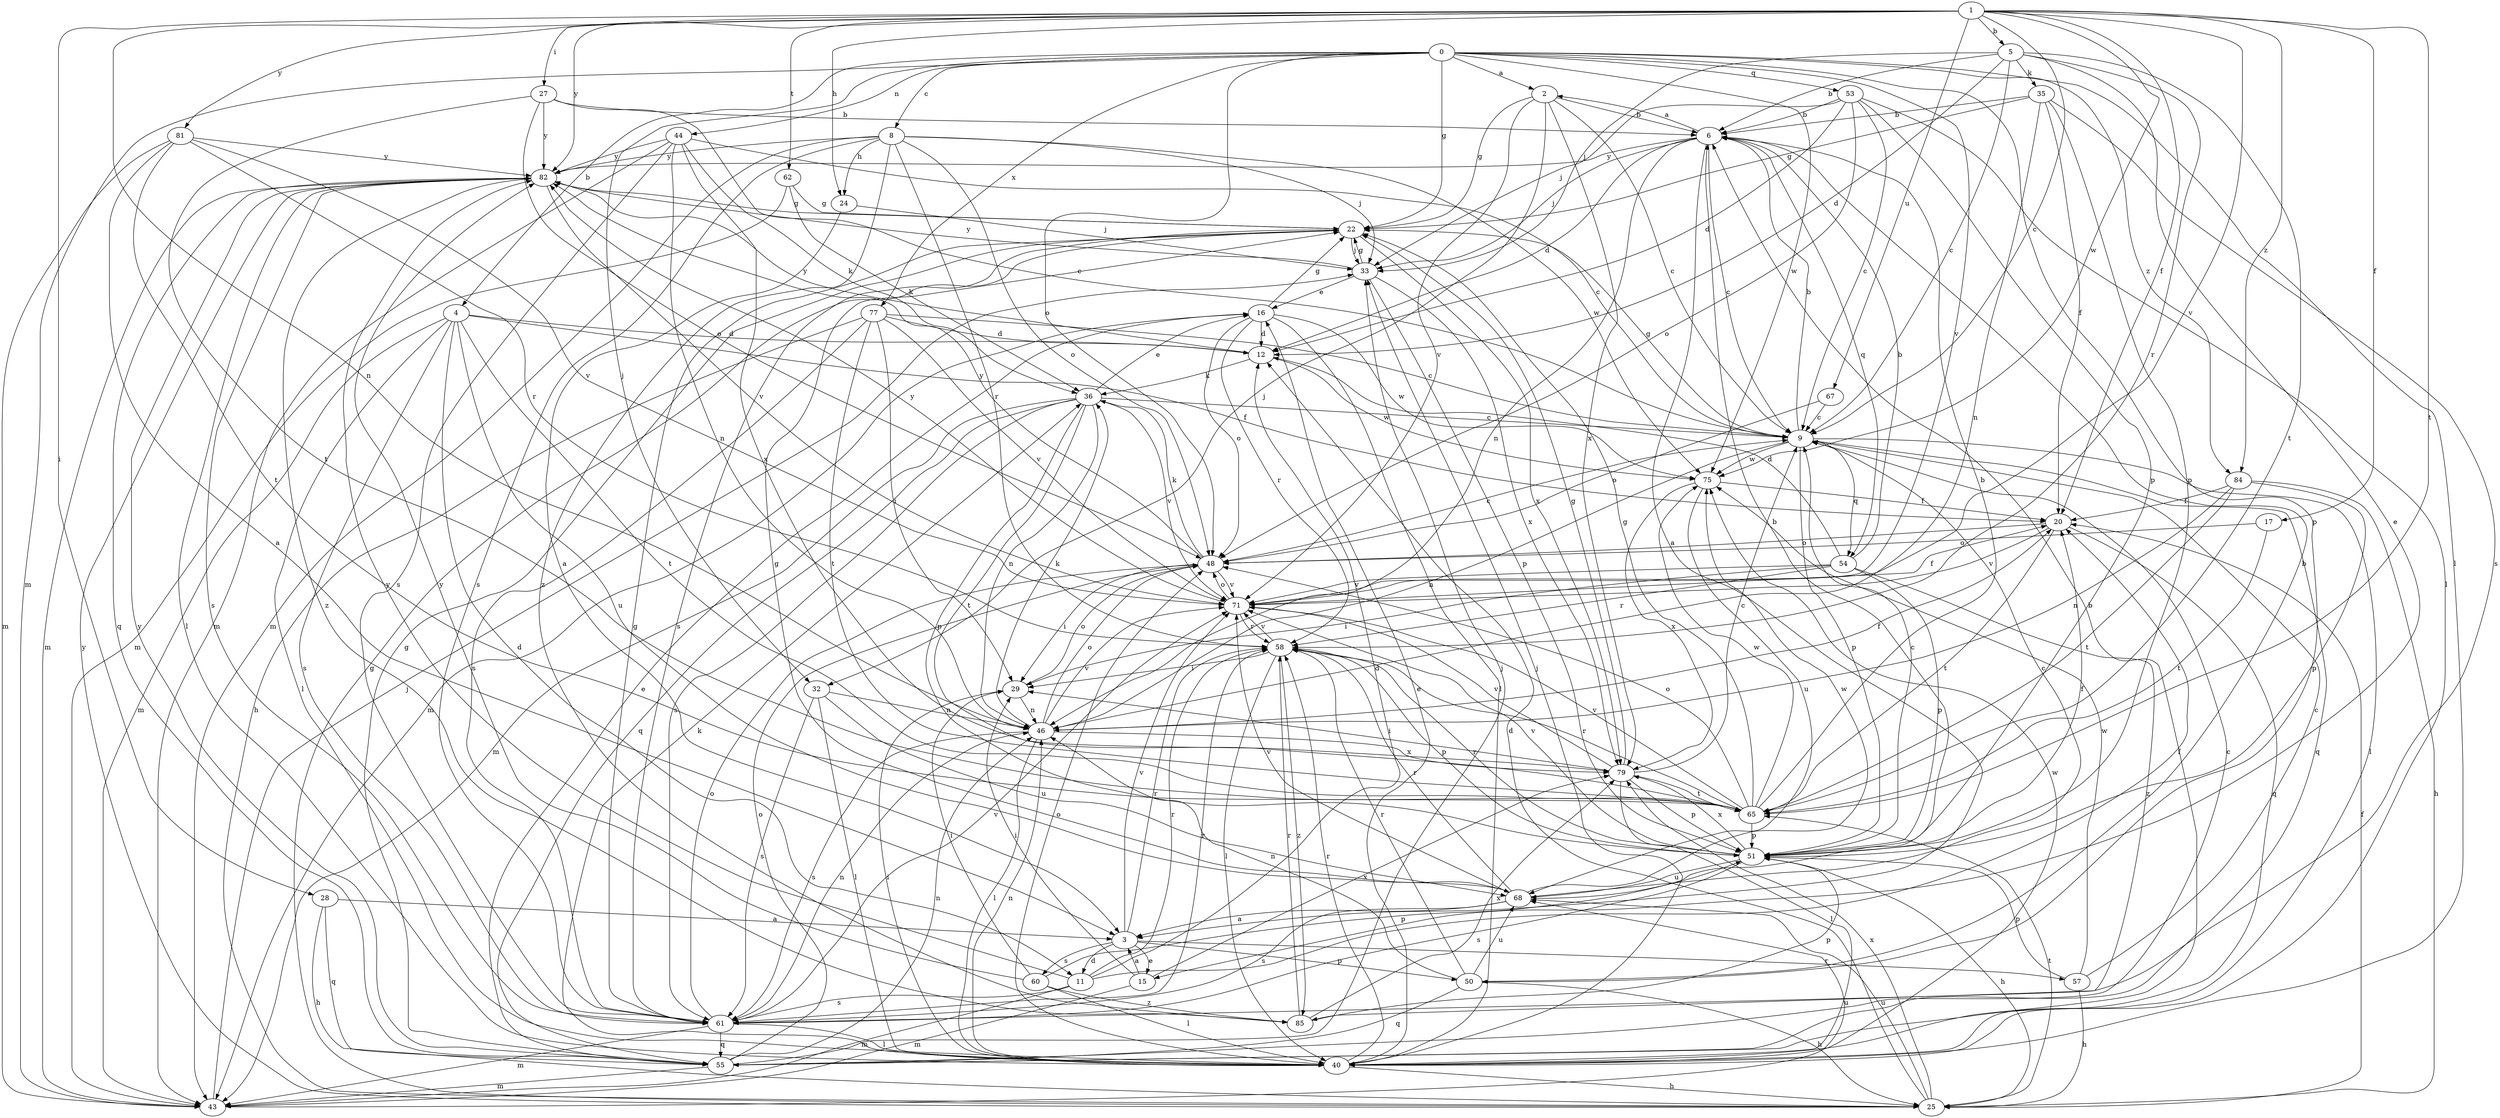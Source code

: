 strict digraph  {
0;
1;
2;
3;
4;
5;
6;
8;
9;
11;
12;
15;
16;
17;
20;
22;
24;
25;
27;
28;
29;
32;
33;
35;
36;
40;
43;
44;
46;
48;
50;
51;
53;
54;
55;
57;
58;
60;
61;
62;
65;
67;
68;
71;
75;
77;
79;
81;
82;
84;
85;
0 -> 2  [label=a];
0 -> 4  [label=b];
0 -> 8  [label=c];
0 -> 22  [label=g];
0 -> 32  [label=j];
0 -> 40  [label=l];
0 -> 43  [label=m];
0 -> 44  [label=n];
0 -> 48  [label=o];
0 -> 50  [label=p];
0 -> 53  [label=q];
0 -> 71  [label=v];
0 -> 75  [label=w];
0 -> 77  [label=x];
0 -> 84  [label=z];
1 -> 5  [label=b];
1 -> 9  [label=c];
1 -> 17  [label=f];
1 -> 20  [label=f];
1 -> 24  [label=h];
1 -> 27  [label=i];
1 -> 28  [label=i];
1 -> 46  [label=n];
1 -> 62  [label=t];
1 -> 65  [label=t];
1 -> 67  [label=u];
1 -> 71  [label=v];
1 -> 75  [label=w];
1 -> 81  [label=y];
1 -> 82  [label=y];
1 -> 84  [label=z];
2 -> 6  [label=b];
2 -> 9  [label=c];
2 -> 22  [label=g];
2 -> 32  [label=j];
2 -> 71  [label=v];
2 -> 79  [label=x];
3 -> 11  [label=d];
3 -> 15  [label=e];
3 -> 50  [label=p];
3 -> 57  [label=r];
3 -> 58  [label=r];
3 -> 60  [label=s];
3 -> 71  [label=v];
4 -> 11  [label=d];
4 -> 12  [label=d];
4 -> 20  [label=f];
4 -> 40  [label=l];
4 -> 43  [label=m];
4 -> 61  [label=s];
4 -> 65  [label=t];
4 -> 68  [label=u];
5 -> 6  [label=b];
5 -> 9  [label=c];
5 -> 12  [label=d];
5 -> 15  [label=e];
5 -> 33  [label=j];
5 -> 35  [label=k];
5 -> 58  [label=r];
5 -> 65  [label=t];
6 -> 2  [label=a];
6 -> 3  [label=a];
6 -> 9  [label=c];
6 -> 12  [label=d];
6 -> 33  [label=j];
6 -> 46  [label=n];
6 -> 54  [label=q];
6 -> 82  [label=y];
8 -> 24  [label=h];
8 -> 33  [label=j];
8 -> 43  [label=m];
8 -> 48  [label=o];
8 -> 58  [label=r];
8 -> 61  [label=s];
8 -> 75  [label=w];
8 -> 82  [label=y];
8 -> 85  [label=z];
9 -> 6  [label=b];
9 -> 22  [label=g];
9 -> 40  [label=l];
9 -> 46  [label=n];
9 -> 51  [label=p];
9 -> 54  [label=q];
9 -> 55  [label=q];
9 -> 75  [label=w];
11 -> 12  [label=d];
11 -> 20  [label=f];
11 -> 43  [label=m];
11 -> 58  [label=r];
11 -> 61  [label=s];
11 -> 82  [label=y];
12 -> 36  [label=k];
12 -> 75  [label=w];
12 -> 82  [label=y];
15 -> 3  [label=a];
15 -> 29  [label=i];
15 -> 43  [label=m];
15 -> 79  [label=x];
16 -> 12  [label=d];
16 -> 22  [label=g];
16 -> 40  [label=l];
16 -> 43  [label=m];
16 -> 48  [label=o];
16 -> 58  [label=r];
16 -> 75  [label=w];
17 -> 48  [label=o];
17 -> 65  [label=t];
20 -> 48  [label=o];
20 -> 55  [label=q];
20 -> 65  [label=t];
20 -> 71  [label=v];
22 -> 33  [label=j];
22 -> 61  [label=s];
22 -> 79  [label=x];
24 -> 3  [label=a];
24 -> 33  [label=j];
25 -> 12  [label=d];
25 -> 20  [label=f];
25 -> 22  [label=g];
25 -> 65  [label=t];
25 -> 68  [label=u];
25 -> 79  [label=x];
25 -> 82  [label=y];
27 -> 6  [label=b];
27 -> 9  [label=c];
27 -> 48  [label=o];
27 -> 65  [label=t];
27 -> 82  [label=y];
28 -> 3  [label=a];
28 -> 25  [label=h];
28 -> 55  [label=q];
29 -> 46  [label=n];
29 -> 48  [label=o];
32 -> 40  [label=l];
32 -> 46  [label=n];
32 -> 61  [label=s];
32 -> 68  [label=u];
33 -> 16  [label=e];
33 -> 22  [label=g];
33 -> 51  [label=p];
33 -> 79  [label=x];
33 -> 82  [label=y];
35 -> 6  [label=b];
35 -> 20  [label=f];
35 -> 22  [label=g];
35 -> 46  [label=n];
35 -> 51  [label=p];
35 -> 61  [label=s];
36 -> 9  [label=c];
36 -> 16  [label=e];
36 -> 43  [label=m];
36 -> 46  [label=n];
36 -> 51  [label=p];
36 -> 55  [label=q];
36 -> 61  [label=s];
36 -> 65  [label=t];
36 -> 71  [label=v];
40 -> 6  [label=b];
40 -> 16  [label=e];
40 -> 25  [label=h];
40 -> 29  [label=i];
40 -> 33  [label=j];
40 -> 36  [label=k];
40 -> 46  [label=n];
40 -> 48  [label=o];
40 -> 58  [label=r];
40 -> 75  [label=w];
43 -> 33  [label=j];
43 -> 68  [label=u];
44 -> 9  [label=c];
44 -> 36  [label=k];
44 -> 43  [label=m];
44 -> 46  [label=n];
44 -> 61  [label=s];
44 -> 79  [label=x];
44 -> 82  [label=y];
46 -> 20  [label=f];
46 -> 36  [label=k];
46 -> 40  [label=l];
46 -> 48  [label=o];
46 -> 61  [label=s];
46 -> 71  [label=v];
46 -> 79  [label=x];
48 -> 9  [label=c];
48 -> 29  [label=i];
48 -> 36  [label=k];
48 -> 71  [label=v];
48 -> 82  [label=y];
50 -> 6  [label=b];
50 -> 25  [label=h];
50 -> 46  [label=n];
50 -> 55  [label=q];
50 -> 58  [label=r];
50 -> 68  [label=u];
51 -> 9  [label=c];
51 -> 20  [label=f];
51 -> 25  [label=h];
51 -> 58  [label=r];
51 -> 61  [label=s];
51 -> 68  [label=u];
51 -> 71  [label=v];
51 -> 79  [label=x];
53 -> 6  [label=b];
53 -> 9  [label=c];
53 -> 12  [label=d];
53 -> 33  [label=j];
53 -> 40  [label=l];
53 -> 48  [label=o];
53 -> 51  [label=p];
54 -> 6  [label=b];
54 -> 12  [label=d];
54 -> 29  [label=i];
54 -> 51  [label=p];
54 -> 58  [label=r];
54 -> 71  [label=v];
54 -> 85  [label=z];
55 -> 9  [label=c];
55 -> 16  [label=e];
55 -> 22  [label=g];
55 -> 33  [label=j];
55 -> 43  [label=m];
55 -> 46  [label=n];
55 -> 48  [label=o];
55 -> 82  [label=y];
57 -> 9  [label=c];
57 -> 25  [label=h];
57 -> 51  [label=p];
57 -> 75  [label=w];
58 -> 29  [label=i];
58 -> 40  [label=l];
58 -> 51  [label=p];
58 -> 71  [label=v];
58 -> 85  [label=z];
60 -> 29  [label=i];
60 -> 40  [label=l];
60 -> 51  [label=p];
60 -> 82  [label=y];
60 -> 85  [label=z];
61 -> 22  [label=g];
61 -> 40  [label=l];
61 -> 43  [label=m];
61 -> 46  [label=n];
61 -> 48  [label=o];
61 -> 55  [label=q];
61 -> 58  [label=r];
61 -> 71  [label=v];
62 -> 22  [label=g];
62 -> 36  [label=k];
62 -> 43  [label=m];
65 -> 6  [label=b];
65 -> 22  [label=g];
65 -> 48  [label=o];
65 -> 51  [label=p];
65 -> 58  [label=r];
65 -> 71  [label=v];
65 -> 75  [label=w];
67 -> 9  [label=c];
67 -> 48  [label=o];
68 -> 3  [label=a];
68 -> 6  [label=b];
68 -> 9  [label=c];
68 -> 22  [label=g];
68 -> 58  [label=r];
68 -> 61  [label=s];
68 -> 71  [label=v];
68 -> 75  [label=w];
71 -> 20  [label=f];
71 -> 48  [label=o];
71 -> 58  [label=r];
71 -> 82  [label=y];
75 -> 20  [label=f];
75 -> 68  [label=u];
75 -> 79  [label=x];
77 -> 9  [label=c];
77 -> 12  [label=d];
77 -> 25  [label=h];
77 -> 29  [label=i];
77 -> 61  [label=s];
77 -> 65  [label=t];
77 -> 71  [label=v];
79 -> 9  [label=c];
79 -> 22  [label=g];
79 -> 29  [label=i];
79 -> 40  [label=l];
79 -> 51  [label=p];
79 -> 65  [label=t];
79 -> 71  [label=v];
81 -> 3  [label=a];
81 -> 43  [label=m];
81 -> 58  [label=r];
81 -> 65  [label=t];
81 -> 71  [label=v];
81 -> 82  [label=y];
82 -> 22  [label=g];
82 -> 40  [label=l];
82 -> 43  [label=m];
82 -> 55  [label=q];
82 -> 61  [label=s];
82 -> 71  [label=v];
82 -> 85  [label=z];
84 -> 20  [label=f];
84 -> 25  [label=h];
84 -> 46  [label=n];
84 -> 51  [label=p];
84 -> 65  [label=t];
85 -> 51  [label=p];
85 -> 58  [label=r];
85 -> 79  [label=x];
}
